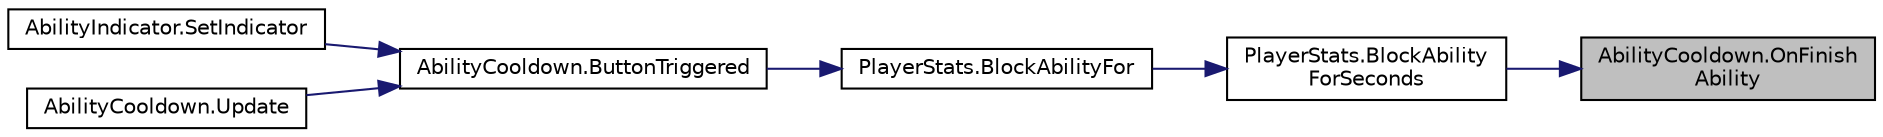 digraph "AbilityCooldown.OnFinishAbility"
{
 // INTERACTIVE_SVG=YES
 // LATEX_PDF_SIZE
  edge [fontname="Helvetica",fontsize="10",labelfontname="Helvetica",labelfontsize="10"];
  node [fontname="Helvetica",fontsize="10",shape=record];
  rankdir="RL";
  Node1 [label="AbilityCooldown.OnFinish\lAbility",height=0.2,width=0.4,color="black", fillcolor="grey75", style="filled", fontcolor="black",tooltip="This resets the state of the player when it exits the ability state"];
  Node1 -> Node2 [dir="back",color="midnightblue",fontsize="10",style="solid",fontname="Helvetica"];
  Node2 [label="PlayerStats.BlockAbility\lForSeconds",height=0.2,width=0.4,color="black", fillcolor="white", style="filled",URL="$class_player_stats.html#a4df625156bb2ae99262e81b28346ccb4",tooltip=" "];
  Node2 -> Node3 [dir="back",color="midnightblue",fontsize="10",style="solid",fontname="Helvetica"];
  Node3 [label="PlayerStats.BlockAbilityFor",height=0.2,width=0.4,color="black", fillcolor="white", style="filled",URL="$class_player_stats.html#af942d9a5150c2d4c47800335ec062ee1",tooltip=" "];
  Node3 -> Node4 [dir="back",color="midnightblue",fontsize="10",style="solid",fontname="Helvetica"];
  Node4 [label="AbilityCooldown.ButtonTriggered",height=0.2,width=0.4,color="black", fillcolor="white", style="filled",URL="$class_ability_cooldown.html#a24d10146f84157eecd34133535f98c0b",tooltip="When the button is actually triggered, this function should execute"];
  Node4 -> Node5 [dir="back",color="midnightblue",fontsize="10",style="solid",fontname="Helvetica"];
  Node5 [label="AbilityIndicator.SetIndicator",height=0.2,width=0.4,color="black", fillcolor="white", style="filled",URL="$class_ability_indicator.html#a334fb70612241c8c1067bb596a4e2a26",tooltip="Shows the indicator of the wanted ability"];
  Node4 -> Node6 [dir="back",color="midnightblue",fontsize="10",style="solid",fontname="Helvetica"];
  Node6 [label="AbilityCooldown.Update",height=0.2,width=0.4,color="black", fillcolor="white", style="filled",URL="$class_ability_cooldown.html#a0a1223f783a3c342413172a5797fa597",tooltip=" "];
}
